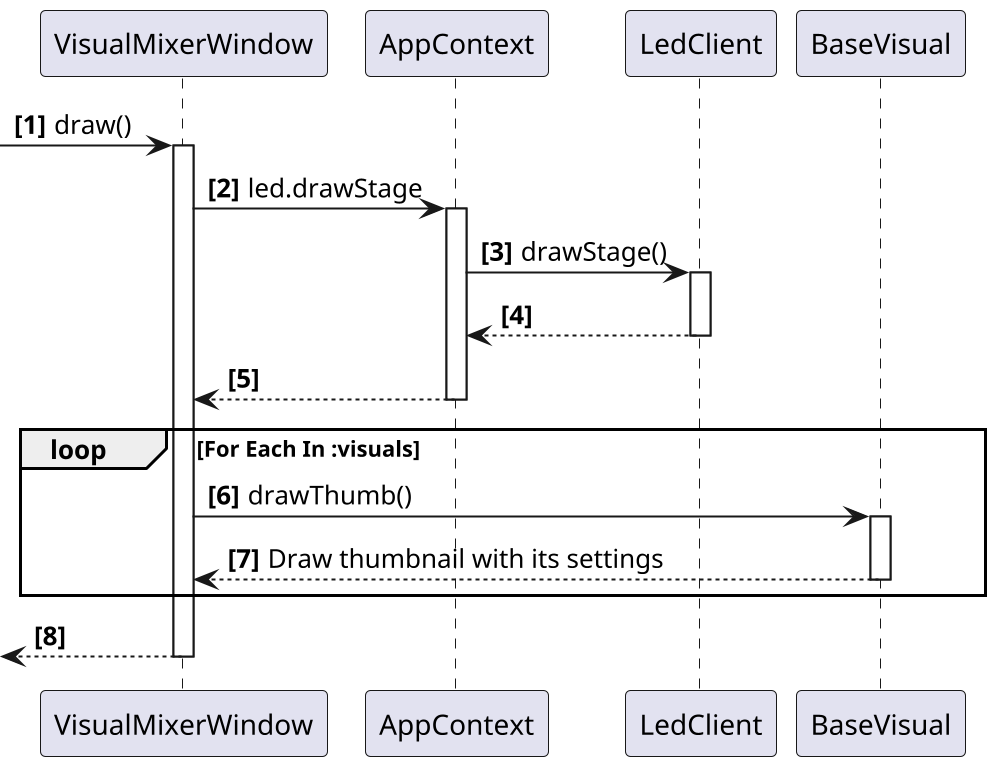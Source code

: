 @startuml VisualMixerWindow
scale 2
autonumber "<b>[0]"

participant VisualMixerWindow

participant AppContext
participant LedClient
participant BaseVisual

[-> VisualMixerWindow : draw()
activate VisualMixerWindow
VisualMixerWindow -> AppContext : led.drawStage
activate AppContext
AppContext -> LedClient : drawStage()
activate LedClient

AppContext <-- LedClient
deactivate LedClient
VisualMixerWindow <-- AppContext
deactivate AppContext

loop For Each In :visuals
    VisualMixerWindow -> BaseVisual : drawThumb()
    activate BaseVisual
    VisualMixerWindow <-- BaseVisual : Draw thumbnail with its settings
    deactivate BaseVisual
end

[<-- VisualMixerWindow
deactivate VisualMixerWindow


@enduml